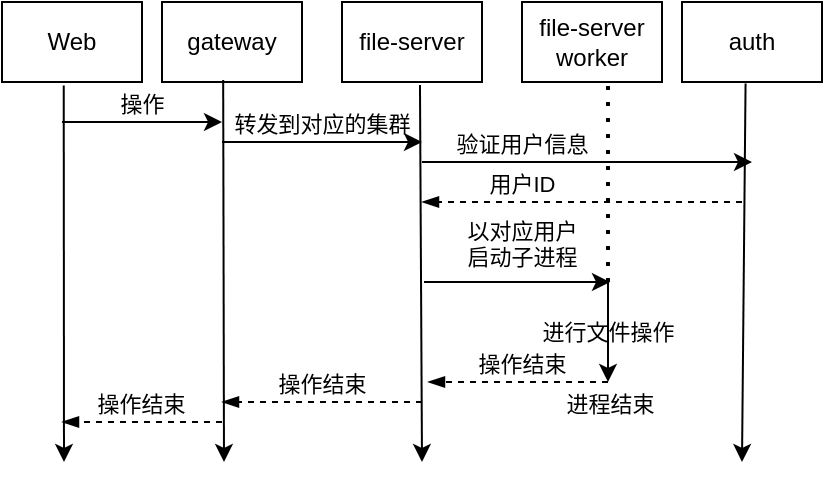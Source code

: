 <mxfile scale="2" border="0">
    <diagram id="ErmOX2c-VXXUw_0v-TSY" name="Page-1">
        <mxGraphModel dx="479" dy="364" grid="1" gridSize="10" guides="1" tooltips="1" connect="1" arrows="1" fold="1" page="1" pageScale="1" pageWidth="827" pageHeight="1169" math="0" shadow="0">
            <root>
                <mxCell id="0"/>
                <mxCell id="1" parent="0"/>
                <mxCell id="2" value="Web" style="rounded=0;whiteSpace=wrap;spacing=0;labelBackgroundColor=none;fillColor=none;" parent="1" vertex="1">
                    <mxGeometry x="110" y="80" width="70" height="40" as="geometry"/>
                </mxCell>
                <mxCell id="7" value="" style="edgeStyle=none;exitX=0.454;exitY=1.018;exitDx=0;exitDy=0;exitPerimeter=0;spacing=0;labelBackgroundColor=none;" parent="1" source="32" edge="1">
                    <mxGeometry relative="1" as="geometry">
                        <mxPoint x="480" y="310" as="targetPoint"/>
                        <mxPoint x="415" y="110" as="sourcePoint"/>
                    </mxGeometry>
                </mxCell>
                <mxCell id="10" value="" style="endArrow=classic;spacing=0;labelBackgroundColor=none;" parent="1" edge="1">
                    <mxGeometry width="50" height="50" relative="1" as="geometry">
                        <mxPoint x="140" y="140" as="sourcePoint"/>
                        <mxPoint x="220" y="140" as="targetPoint"/>
                    </mxGeometry>
                </mxCell>
                <mxCell id="11" value="操作" style="edgeLabel;align=center;verticalAlign=middle;resizable=0;points=[];spacing=0;labelBackgroundColor=none;" parent="10" vertex="1" connectable="0">
                    <mxGeometry x="-0.198" y="2" relative="1" as="geometry">
                        <mxPoint x="8" y="-8" as="offset"/>
                    </mxGeometry>
                </mxCell>
                <mxCell id="15" value="" style="endArrow=classic;spacing=0;labelBackgroundColor=none;" parent="1" edge="1">
                    <mxGeometry width="50" height="50" relative="1" as="geometry">
                        <mxPoint x="413" y="220" as="sourcePoint"/>
                        <mxPoint x="413" y="270" as="targetPoint"/>
                        <Array as="points">
                            <mxPoint x="413" y="240"/>
                        </Array>
                    </mxGeometry>
                </mxCell>
                <mxCell id="17" value="进行文件操作" style="edgeLabel;align=center;verticalAlign=middle;resizable=0;points=[];spacing=0;labelBackgroundColor=none;" parent="15" vertex="1" connectable="0">
                    <mxGeometry x="-0.21" y="1" relative="1" as="geometry">
                        <mxPoint x="-1" y="4" as="offset"/>
                    </mxGeometry>
                </mxCell>
                <mxCell id="20" value="" style="endArrow=blockThin;dashed=1;endFill=1;spacing=0;labelBackgroundColor=none;" parent="1" edge="1">
                    <mxGeometry width="50" height="50" relative="1" as="geometry">
                        <mxPoint x="413" y="270" as="sourcePoint"/>
                        <mxPoint x="323" y="270" as="targetPoint"/>
                    </mxGeometry>
                </mxCell>
                <mxCell id="21" value="操作结束" style="edgeLabel;align=center;verticalAlign=middle;resizable=0;points=[];spacing=0;labelBackgroundColor=none;" parent="20" vertex="1" connectable="0">
                    <mxGeometry x="0.159" relative="1" as="geometry">
                        <mxPoint x="9" y="-10" as="offset"/>
                    </mxGeometry>
                </mxCell>
                <mxCell id="22" value="进程结束" style="edgeLabel;align=center;verticalAlign=middle;resizable=0;points=[];spacing=0;labelBackgroundColor=none;" parent="1" vertex="1" connectable="0">
                    <mxGeometry x="419.999" y="280" as="geometry">
                        <mxPoint x="-6" as="offset"/>
                    </mxGeometry>
                </mxCell>
                <mxCell id="23" value="" style="endArrow=blockThin;dashed=1;endFill=1;spacing=0;labelBackgroundColor=none;" parent="1" edge="1">
                    <mxGeometry width="50" height="50" relative="1" as="geometry">
                        <mxPoint x="320" y="280" as="sourcePoint"/>
                        <mxPoint x="220" y="280" as="targetPoint"/>
                    </mxGeometry>
                </mxCell>
                <mxCell id="24" value="操作结束" style="edgeLabel;align=center;verticalAlign=middle;resizable=0;points=[];spacing=0;labelBackgroundColor=none;" parent="23" vertex="1" connectable="0">
                    <mxGeometry x="0.16" y="1" relative="1" as="geometry">
                        <mxPoint x="8" y="-11" as="offset"/>
                    </mxGeometry>
                </mxCell>
                <mxCell id="27" value="" style="edgeStyle=none;exitX=0.557;exitY=1.037;exitDx=0;exitDy=0;endArrow=classic;endFill=1;exitPerimeter=0;spacing=0;labelBackgroundColor=none;" parent="1" source="31" edge="1">
                    <mxGeometry relative="1" as="geometry">
                        <mxPoint x="320" y="310" as="targetPoint"/>
                        <mxPoint x="280" y="110" as="sourcePoint"/>
                    </mxGeometry>
                </mxCell>
                <mxCell id="28" value="" style="endArrow=classic;spacing=0;labelBackgroundColor=none;" parent="1" edge="1">
                    <mxGeometry relative="1" as="geometry">
                        <mxPoint x="220" y="150" as="sourcePoint"/>
                        <mxPoint x="320" y="150" as="targetPoint"/>
                    </mxGeometry>
                </mxCell>
                <mxCell id="29" value="转发到对应的集群" style="edgeLabel;resizable=0;align=center;verticalAlign=middle;spacing=0;labelBackgroundColor=none;" parent="28" connectable="0" vertex="1">
                    <mxGeometry relative="1" as="geometry">
                        <mxPoint y="-10" as="offset"/>
                    </mxGeometry>
                </mxCell>
                <mxCell id="30" value="gateway" style="rounded=0;whiteSpace=wrap;spacing=0;labelBackgroundColor=none;fillColor=none;" parent="1" vertex="1">
                    <mxGeometry x="190" y="80" width="70" height="40" as="geometry"/>
                </mxCell>
                <mxCell id="31" value="file-server" style="rounded=0;whiteSpace=wrap;spacing=0;labelBackgroundColor=none;fillColor=none;" parent="1" vertex="1">
                    <mxGeometry x="280" y="80" width="70" height="40" as="geometry"/>
                </mxCell>
                <mxCell id="32" value="auth" style="rounded=0;whiteSpace=wrap;spacing=0;labelBackgroundColor=none;fillColor=none;" parent="1" vertex="1">
                    <mxGeometry x="450" y="80" width="70" height="40" as="geometry"/>
                </mxCell>
                <mxCell id="33" value="file-server worker" style="rounded=0;whiteSpace=wrap;spacing=0;labelBackgroundColor=none;fillColor=none;strokeColor=default;" parent="1" vertex="1">
                    <mxGeometry x="370" y="80" width="70" height="40" as="geometry"/>
                </mxCell>
                <mxCell id="35" value="" style="endArrow=classic;exitX=0.441;exitY=1.045;exitDx=0;exitDy=0;exitPerimeter=0;spacing=0;labelBackgroundColor=none;" parent="1" source="2" edge="1">
                    <mxGeometry width="50" height="50" relative="1" as="geometry">
                        <mxPoint x="90" y="170" as="sourcePoint"/>
                        <mxPoint x="141" y="310" as="targetPoint"/>
                    </mxGeometry>
                </mxCell>
                <mxCell id="37" value="" style="endArrow=classic;spacing=0;labelBackgroundColor=none;" parent="1" edge="1">
                    <mxGeometry width="50" height="50" relative="1" as="geometry">
                        <mxPoint x="320" y="160" as="sourcePoint"/>
                        <mxPoint x="485" y="160" as="targetPoint"/>
                    </mxGeometry>
                </mxCell>
                <mxCell id="38" value="验证用户信息" style="edgeLabel;align=center;verticalAlign=middle;resizable=0;points=[];spacing=0;labelBackgroundColor=none;" parent="37" vertex="1" connectable="0">
                    <mxGeometry x="0.178" y="-1" relative="1" as="geometry">
                        <mxPoint x="-47" y="-11" as="offset"/>
                    </mxGeometry>
                </mxCell>
                <mxCell id="36" value="" style="endArrow=classic;exitX=0.437;exitY=0.974;exitDx=0;exitDy=0;exitPerimeter=0;spacing=0;labelBackgroundColor=none;" parent="1" source="30" edge="1">
                    <mxGeometry width="50" height="50" relative="1" as="geometry">
                        <mxPoint x="240" y="150" as="sourcePoint"/>
                        <mxPoint x="221" y="310" as="targetPoint"/>
                    </mxGeometry>
                </mxCell>
                <mxCell id="42" value="" style="endArrow=none;dashed=1;dashPattern=1 3;strokeWidth=2;spacing=0;labelBackgroundColor=none;" parent="1" edge="1">
                    <mxGeometry width="50" height="50" relative="1" as="geometry">
                        <mxPoint x="413" y="220" as="sourcePoint"/>
                        <mxPoint x="413" y="120" as="targetPoint"/>
                    </mxGeometry>
                </mxCell>
                <mxCell id="39" value="" style="endArrow=blockThin;dashed=1;endFill=1;spacing=0;labelBackgroundColor=none;" parent="1" edge="1">
                    <mxGeometry width="50" height="50" relative="1" as="geometry">
                        <mxPoint x="480" y="180" as="sourcePoint"/>
                        <mxPoint x="320" y="180" as="targetPoint"/>
                    </mxGeometry>
                </mxCell>
                <mxCell id="40" value="用户ID" style="edgeLabel;align=center;verticalAlign=middle;resizable=0;points=[];spacing=0;labelBackgroundColor=none;" parent="39" vertex="1" connectable="0">
                    <mxGeometry x="0.322" relative="1" as="geometry">
                        <mxPoint x="-4" y="-10" as="offset"/>
                    </mxGeometry>
                </mxCell>
                <mxCell id="41" value="" style="endArrow=classic;spacing=0;labelBackgroundColor=none;" parent="1" edge="1">
                    <mxGeometry width="50" height="50" relative="1" as="geometry">
                        <mxPoint x="321" y="220" as="sourcePoint"/>
                        <mxPoint x="414" y="220" as="targetPoint"/>
                    </mxGeometry>
                </mxCell>
                <mxCell id="43" value="" style="endArrow=blockThin;dashed=1;endFill=1;spacing=0;labelBackgroundColor=none;" parent="1" edge="1">
                    <mxGeometry width="50" height="50" relative="1" as="geometry">
                        <mxPoint x="220" y="290" as="sourcePoint"/>
                        <mxPoint x="140" y="290" as="targetPoint"/>
                    </mxGeometry>
                </mxCell>
                <mxCell id="44" value="操作结束" style="edgeLabel;align=center;verticalAlign=middle;resizable=0;points=[];spacing=0;labelBackgroundColor=none;" parent="43" vertex="1" connectable="0">
                    <mxGeometry x="0.16" y="1" relative="1" as="geometry">
                        <mxPoint x="6" y="-11" as="offset"/>
                    </mxGeometry>
                </mxCell>
                <mxCell id="45" value="以对应用户&#10;启动子进程" style="edgeLabel;align=center;verticalAlign=middle;resizable=0;points=[];spacing=0;labelBackgroundColor=none;" parent="1" vertex="1" connectable="0">
                    <mxGeometry x="370" y="200" as="geometry"/>
                </mxCell>
            </root>
        </mxGraphModel>
    </diagram>
</mxfile>
